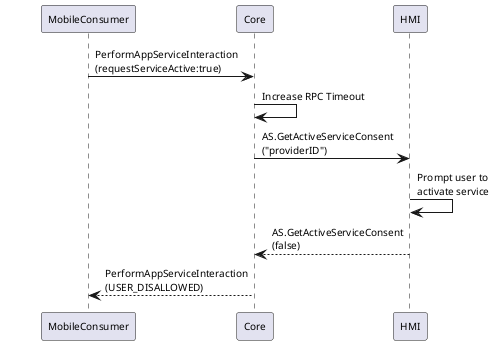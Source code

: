 @startuml

skinparam ParticipantPadding 36
skinparam defaultFontSize 10

participant MobileConsumer
participant Core
participant HMI

MobileConsumer -> Core : PerformAppServiceInteraction\n(requestServiceActive:true)
Core -> Core : Increase RPC Timeout
Core -> HMI : AS.GetActiveServiceConsent\n("providerID")
HMI -> HMI : Prompt user to \nactivate service
HMI --> Core : AS.GetActiveServiceConsent\n(false)

Core --> MobileConsumer : PerformAppServiceInteraction\n(USER_DISALLOWED)
@enduml